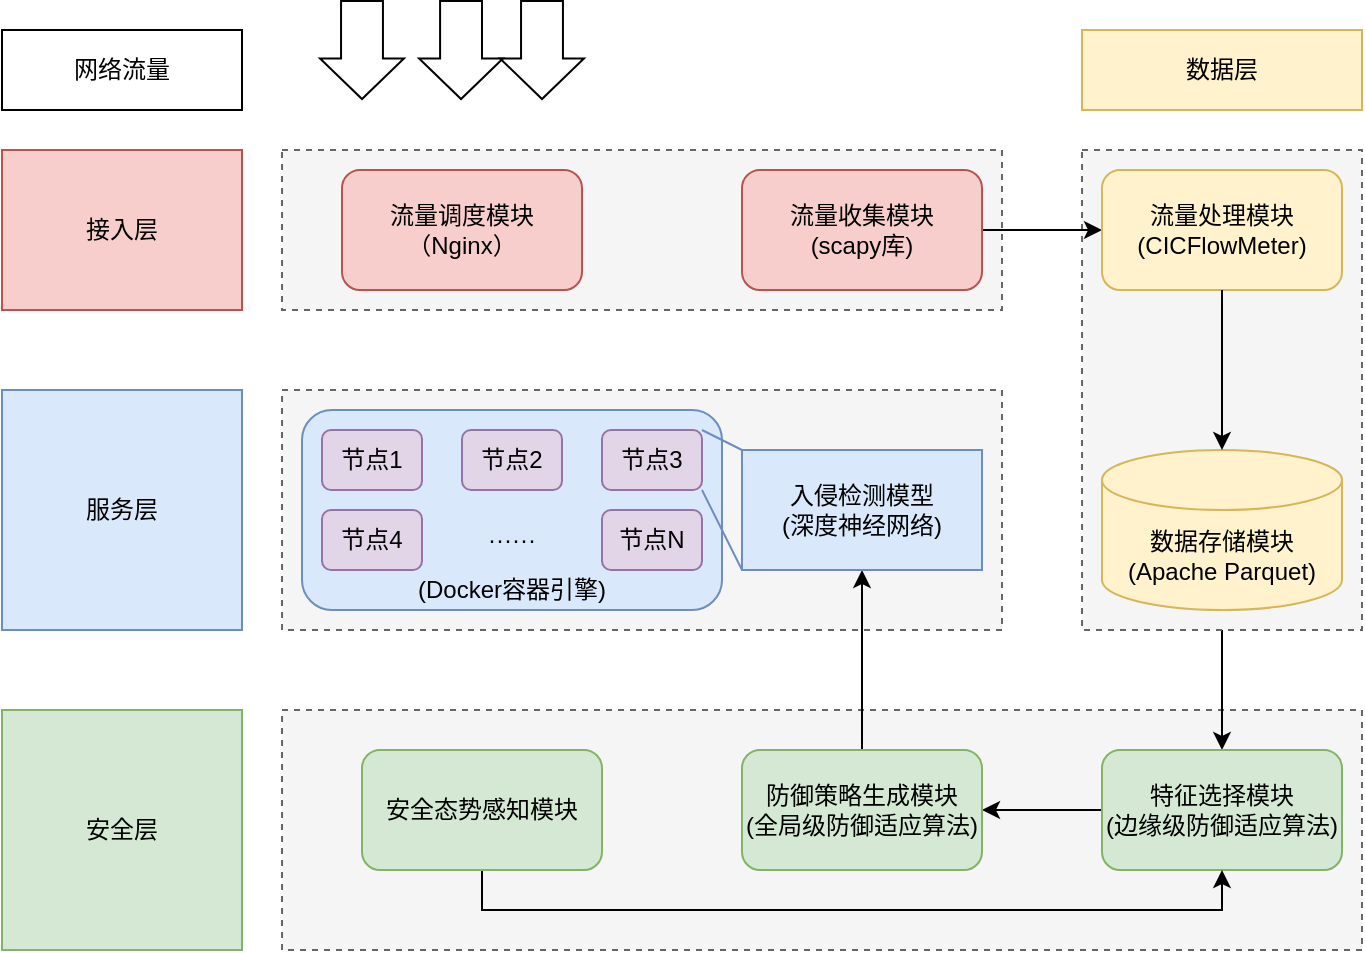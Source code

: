<mxfile version="26.0.13">
  <diagram name="第 1 页" id="cbnWJFDe7zCflggXgep9">
    <mxGraphModel dx="837" dy="757" grid="1" gridSize="10" guides="1" tooltips="1" connect="1" arrows="1" fold="1" page="1" pageScale="1" pageWidth="1169" pageHeight="827" math="0" shadow="0">
      <root>
        <mxCell id="0" />
        <mxCell id="1" parent="0" />
        <mxCell id="9ba7Ce31MwZ_cNOjAit5-13" value="" style="rounded=0;whiteSpace=wrap;html=1;dashed=1;fillColor=#f5f5f5;strokeColor=#666666;fontColor=#333333;" vertex="1" parent="1">
          <mxGeometry x="260" y="160" width="360" height="80" as="geometry" />
        </mxCell>
        <mxCell id="9ba7Ce31MwZ_cNOjAit5-16" value="接入层" style="rounded=0;whiteSpace=wrap;html=1;fillColor=#f8cecc;strokeColor=#b85450;" vertex="1" parent="1">
          <mxGeometry x="120" y="160" width="120" height="80" as="geometry" />
        </mxCell>
        <mxCell id="9ba7Ce31MwZ_cNOjAit5-17" value="" style="rounded=0;whiteSpace=wrap;html=1;dashed=1;fillColor=#f5f5f5;strokeColor=#666666;fontColor=#333333;" vertex="1" parent="1">
          <mxGeometry x="260" y="280" width="360" height="120" as="geometry" />
        </mxCell>
        <mxCell id="9ba7Ce31MwZ_cNOjAit5-18" value="" style="rounded=0;whiteSpace=wrap;html=1;dashed=1;fillColor=#f5f5f5;strokeColor=#666666;fontColor=#333333;" vertex="1" parent="1">
          <mxGeometry x="260" y="440" width="540" height="120" as="geometry" />
        </mxCell>
        <mxCell id="9ba7Ce31MwZ_cNOjAit5-55" style="edgeStyle=orthogonalEdgeStyle;rounded=0;orthogonalLoop=1;jettySize=auto;html=1;exitX=0.5;exitY=1;exitDx=0;exitDy=0;entryX=0.5;entryY=0;entryDx=0;entryDy=0;" edge="1" parent="1" source="9ba7Ce31MwZ_cNOjAit5-19" target="9ba7Ce31MwZ_cNOjAit5-24">
          <mxGeometry relative="1" as="geometry" />
        </mxCell>
        <mxCell id="9ba7Ce31MwZ_cNOjAit5-19" value="" style="rounded=0;whiteSpace=wrap;html=1;dashed=1;fillColor=#f5f5f5;fontColor=#333333;strokeColor=#666666;" vertex="1" parent="1">
          <mxGeometry x="660" y="160" width="140" height="240" as="geometry" />
        </mxCell>
        <mxCell id="9ba7Ce31MwZ_cNOjAit5-20" value="服务层" style="rounded=0;whiteSpace=wrap;html=1;fillColor=#dae8fc;strokeColor=#6c8ebf;" vertex="1" parent="1">
          <mxGeometry x="120" y="280" width="120" height="120" as="geometry" />
        </mxCell>
        <mxCell id="9ba7Ce31MwZ_cNOjAit5-22" value="安全层" style="rounded=0;whiteSpace=wrap;html=1;fillColor=#d5e8d4;strokeColor=#82b366;" vertex="1" parent="1">
          <mxGeometry x="120" y="440" width="120" height="120" as="geometry" />
        </mxCell>
        <mxCell id="9ba7Ce31MwZ_cNOjAit5-23" value="数据层" style="rounded=0;whiteSpace=wrap;html=1;fillColor=#fff2cc;strokeColor=#d6b656;" vertex="1" parent="1">
          <mxGeometry x="660" y="100" width="140" height="40" as="geometry" />
        </mxCell>
        <mxCell id="9ba7Ce31MwZ_cNOjAit5-48" style="edgeStyle=orthogonalEdgeStyle;rounded=0;orthogonalLoop=1;jettySize=auto;html=1;exitX=0;exitY=0.5;exitDx=0;exitDy=0;entryX=1;entryY=0.5;entryDx=0;entryDy=0;" edge="1" parent="1" source="9ba7Ce31MwZ_cNOjAit5-24" target="9ba7Ce31MwZ_cNOjAit5-25">
          <mxGeometry relative="1" as="geometry" />
        </mxCell>
        <mxCell id="9ba7Ce31MwZ_cNOjAit5-24" value="&lt;div&gt;特征选择模块&lt;/div&gt;&lt;div&gt;(边缘级防御适应算法)&lt;/div&gt;" style="rounded=1;whiteSpace=wrap;html=1;fillColor=#d5e8d4;strokeColor=#82b366;" vertex="1" parent="1">
          <mxGeometry x="670" y="460" width="120" height="60" as="geometry" />
        </mxCell>
        <mxCell id="9ba7Ce31MwZ_cNOjAit5-51" style="edgeStyle=orthogonalEdgeStyle;rounded=0;orthogonalLoop=1;jettySize=auto;html=1;exitX=0.5;exitY=0;exitDx=0;exitDy=0;entryX=0.5;entryY=1;entryDx=0;entryDy=0;" edge="1" parent="1" source="9ba7Ce31MwZ_cNOjAit5-25" target="9ba7Ce31MwZ_cNOjAit5-27">
          <mxGeometry relative="1" as="geometry" />
        </mxCell>
        <mxCell id="9ba7Ce31MwZ_cNOjAit5-25" value="&lt;div&gt;防御策略生成模块&lt;/div&gt;&lt;div&gt;(全局级防御适应算法)&lt;/div&gt;" style="rounded=1;whiteSpace=wrap;html=1;fillColor=#d5e8d4;strokeColor=#82b366;" vertex="1" parent="1">
          <mxGeometry x="490" y="460" width="120" height="60" as="geometry" />
        </mxCell>
        <mxCell id="9ba7Ce31MwZ_cNOjAit5-27" value="入侵检测模型&lt;div&gt;(深度神经网络)&lt;/div&gt;" style="rounded=0;whiteSpace=wrap;html=1;fillColor=#dae8fc;strokeColor=#6c8ebf;" vertex="1" parent="1">
          <mxGeometry x="490" y="310" width="120" height="60" as="geometry" />
        </mxCell>
        <mxCell id="9ba7Ce31MwZ_cNOjAit5-28" value="流量调度模块&lt;div&gt;（Nginx）&lt;/div&gt;" style="rounded=1;whiteSpace=wrap;html=1;fillColor=#f8cecc;strokeColor=#b85450;" vertex="1" parent="1">
          <mxGeometry x="290" y="170" width="120" height="60" as="geometry" />
        </mxCell>
        <mxCell id="9ba7Ce31MwZ_cNOjAit5-53" style="edgeStyle=orthogonalEdgeStyle;rounded=0;orthogonalLoop=1;jettySize=auto;html=1;exitX=1;exitY=0.5;exitDx=0;exitDy=0;entryX=0;entryY=0.5;entryDx=0;entryDy=0;" edge="1" parent="1" source="9ba7Ce31MwZ_cNOjAit5-29" target="9ba7Ce31MwZ_cNOjAit5-30">
          <mxGeometry relative="1" as="geometry" />
        </mxCell>
        <mxCell id="9ba7Ce31MwZ_cNOjAit5-29" value="流量收集模块&lt;div&gt;(scapy库)&lt;/div&gt;" style="rounded=1;whiteSpace=wrap;html=1;fillColor=#f8cecc;strokeColor=#b85450;" vertex="1" parent="1">
          <mxGeometry x="490" y="170" width="120" height="60" as="geometry" />
        </mxCell>
        <mxCell id="9ba7Ce31MwZ_cNOjAit5-30" value="流量处理模块&lt;br&gt;(CICFlowMeter)" style="rounded=1;whiteSpace=wrap;html=1;fillColor=#fff2cc;strokeColor=#d6b656;" vertex="1" parent="1">
          <mxGeometry x="670" y="170" width="120" height="60" as="geometry" />
        </mxCell>
        <mxCell id="9ba7Ce31MwZ_cNOjAit5-47" style="edgeStyle=orthogonalEdgeStyle;rounded=0;orthogonalLoop=1;jettySize=auto;html=1;exitX=0.5;exitY=1;exitDx=0;exitDy=0;entryX=0.5;entryY=1;entryDx=0;entryDy=0;" edge="1" parent="1" source="9ba7Ce31MwZ_cNOjAit5-31" target="9ba7Ce31MwZ_cNOjAit5-24">
          <mxGeometry relative="1" as="geometry" />
        </mxCell>
        <mxCell id="9ba7Ce31MwZ_cNOjAit5-31" value="安全态势感知模块" style="rounded=1;whiteSpace=wrap;html=1;fillColor=#d5e8d4;strokeColor=#82b366;" vertex="1" parent="1">
          <mxGeometry x="300" y="460" width="120" height="60" as="geometry" />
        </mxCell>
        <mxCell id="9ba7Ce31MwZ_cNOjAit5-32" value="数据存储模块&lt;div&gt;(Apache Parquet)&lt;/div&gt;" style="shape=cylinder3;whiteSpace=wrap;html=1;boundedLbl=1;backgroundOutline=1;size=15;fillColor=#fff2cc;strokeColor=#d6b656;" vertex="1" parent="1">
          <mxGeometry x="670" y="310" width="120" height="80" as="geometry" />
        </mxCell>
        <mxCell id="9ba7Ce31MwZ_cNOjAit5-42" value="" style="shape=flexArrow;endArrow=classic;html=1;rounded=0;width=20.952;endSize=6.41;" edge="1" parent="1">
          <mxGeometry width="50" height="50" relative="1" as="geometry">
            <mxPoint x="300" y="85" as="sourcePoint" />
            <mxPoint x="300" y="135" as="targetPoint" />
          </mxGeometry>
        </mxCell>
        <mxCell id="9ba7Ce31MwZ_cNOjAit5-44" value="" style="shape=flexArrow;endArrow=classic;html=1;rounded=0;width=20.952;endSize=6.41;" edge="1" parent="1">
          <mxGeometry width="50" height="50" relative="1" as="geometry">
            <mxPoint x="349.52" y="85" as="sourcePoint" />
            <mxPoint x="349.52" y="135" as="targetPoint" />
          </mxGeometry>
        </mxCell>
        <mxCell id="9ba7Ce31MwZ_cNOjAit5-45" value="" style="shape=flexArrow;endArrow=classic;html=1;rounded=0;width=20.952;endSize=6.41;" edge="1" parent="1">
          <mxGeometry width="50" height="50" relative="1" as="geometry">
            <mxPoint x="390" y="85" as="sourcePoint" />
            <mxPoint x="390" y="135" as="targetPoint" />
          </mxGeometry>
        </mxCell>
        <mxCell id="9ba7Ce31MwZ_cNOjAit5-46" value="网络流量" style="rounded=0;whiteSpace=wrap;html=1;" vertex="1" parent="1">
          <mxGeometry x="120" y="100" width="120" height="40" as="geometry" />
        </mxCell>
        <mxCell id="9ba7Ce31MwZ_cNOjAit5-54" style="edgeStyle=orthogonalEdgeStyle;rounded=0;orthogonalLoop=1;jettySize=auto;html=1;exitX=0.5;exitY=1;exitDx=0;exitDy=0;entryX=0.5;entryY=0;entryDx=0;entryDy=0;entryPerimeter=0;" edge="1" parent="1" source="9ba7Ce31MwZ_cNOjAit5-30" target="9ba7Ce31MwZ_cNOjAit5-32">
          <mxGeometry relative="1" as="geometry" />
        </mxCell>
        <mxCell id="9ba7Ce31MwZ_cNOjAit5-59" value="" style="rounded=1;whiteSpace=wrap;html=1;fillColor=#dae8fc;strokeColor=#6c8ebf;" vertex="1" parent="1">
          <mxGeometry x="270" y="290" width="210" height="100" as="geometry" />
        </mxCell>
        <mxCell id="9ba7Ce31MwZ_cNOjAit5-60" value="节点1" style="rounded=1;whiteSpace=wrap;html=1;fillColor=#e1d5e7;strokeColor=#9673a6;" vertex="1" parent="1">
          <mxGeometry x="280" y="300" width="50" height="30" as="geometry" />
        </mxCell>
        <mxCell id="9ba7Ce31MwZ_cNOjAit5-61" value="节点2" style="rounded=1;whiteSpace=wrap;html=1;fillColor=#e1d5e7;strokeColor=#9673a6;" vertex="1" parent="1">
          <mxGeometry x="350" y="300" width="50" height="30" as="geometry" />
        </mxCell>
        <mxCell id="9ba7Ce31MwZ_cNOjAit5-104" style="rounded=0;orthogonalLoop=1;jettySize=auto;html=1;exitX=1;exitY=1;exitDx=0;exitDy=0;entryX=0;entryY=1;entryDx=0;entryDy=0;strokeColor=#6c8ebf;endArrow=none;startFill=0;fillColor=#dae8fc;" edge="1" parent="1" source="9ba7Ce31MwZ_cNOjAit5-62" target="9ba7Ce31MwZ_cNOjAit5-27">
          <mxGeometry relative="1" as="geometry" />
        </mxCell>
        <mxCell id="9ba7Ce31MwZ_cNOjAit5-105" style="rounded=0;orthogonalLoop=1;jettySize=auto;html=1;exitX=1;exitY=0;exitDx=0;exitDy=0;entryX=0;entryY=0;entryDx=0;entryDy=0;strokeColor=#6c8ebf;endArrow=none;startFill=0;fillColor=#dae8fc;" edge="1" parent="1" source="9ba7Ce31MwZ_cNOjAit5-62" target="9ba7Ce31MwZ_cNOjAit5-27">
          <mxGeometry relative="1" as="geometry" />
        </mxCell>
        <mxCell id="9ba7Ce31MwZ_cNOjAit5-62" value="节点3" style="rounded=1;whiteSpace=wrap;html=1;fillColor=#e1d5e7;strokeColor=#9673a6;" vertex="1" parent="1">
          <mxGeometry x="420" y="300" width="50" height="30" as="geometry" />
        </mxCell>
        <mxCell id="9ba7Ce31MwZ_cNOjAit5-98" value="节点4" style="rounded=1;whiteSpace=wrap;html=1;fillColor=#e1d5e7;strokeColor=#9673a6;" vertex="1" parent="1">
          <mxGeometry x="280" y="340" width="50" height="30" as="geometry" />
        </mxCell>
        <mxCell id="9ba7Ce31MwZ_cNOjAit5-100" value="节点N" style="rounded=1;whiteSpace=wrap;html=1;fillColor=#e1d5e7;strokeColor=#9673a6;" vertex="1" parent="1">
          <mxGeometry x="420" y="340" width="50" height="30" as="geometry" />
        </mxCell>
        <mxCell id="9ba7Ce31MwZ_cNOjAit5-101" value="······" style="text;html=1;align=center;verticalAlign=middle;whiteSpace=wrap;rounded=0;" vertex="1" parent="1">
          <mxGeometry x="350" y="340" width="50" height="30" as="geometry" />
        </mxCell>
        <mxCell id="9ba7Ce31MwZ_cNOjAit5-106" value="(Docker容器引擎)" style="text;html=1;align=center;verticalAlign=middle;whiteSpace=wrap;rounded=0;" vertex="1" parent="1">
          <mxGeometry x="270" y="370" width="210" height="20" as="geometry" />
        </mxCell>
      </root>
    </mxGraphModel>
  </diagram>
</mxfile>
